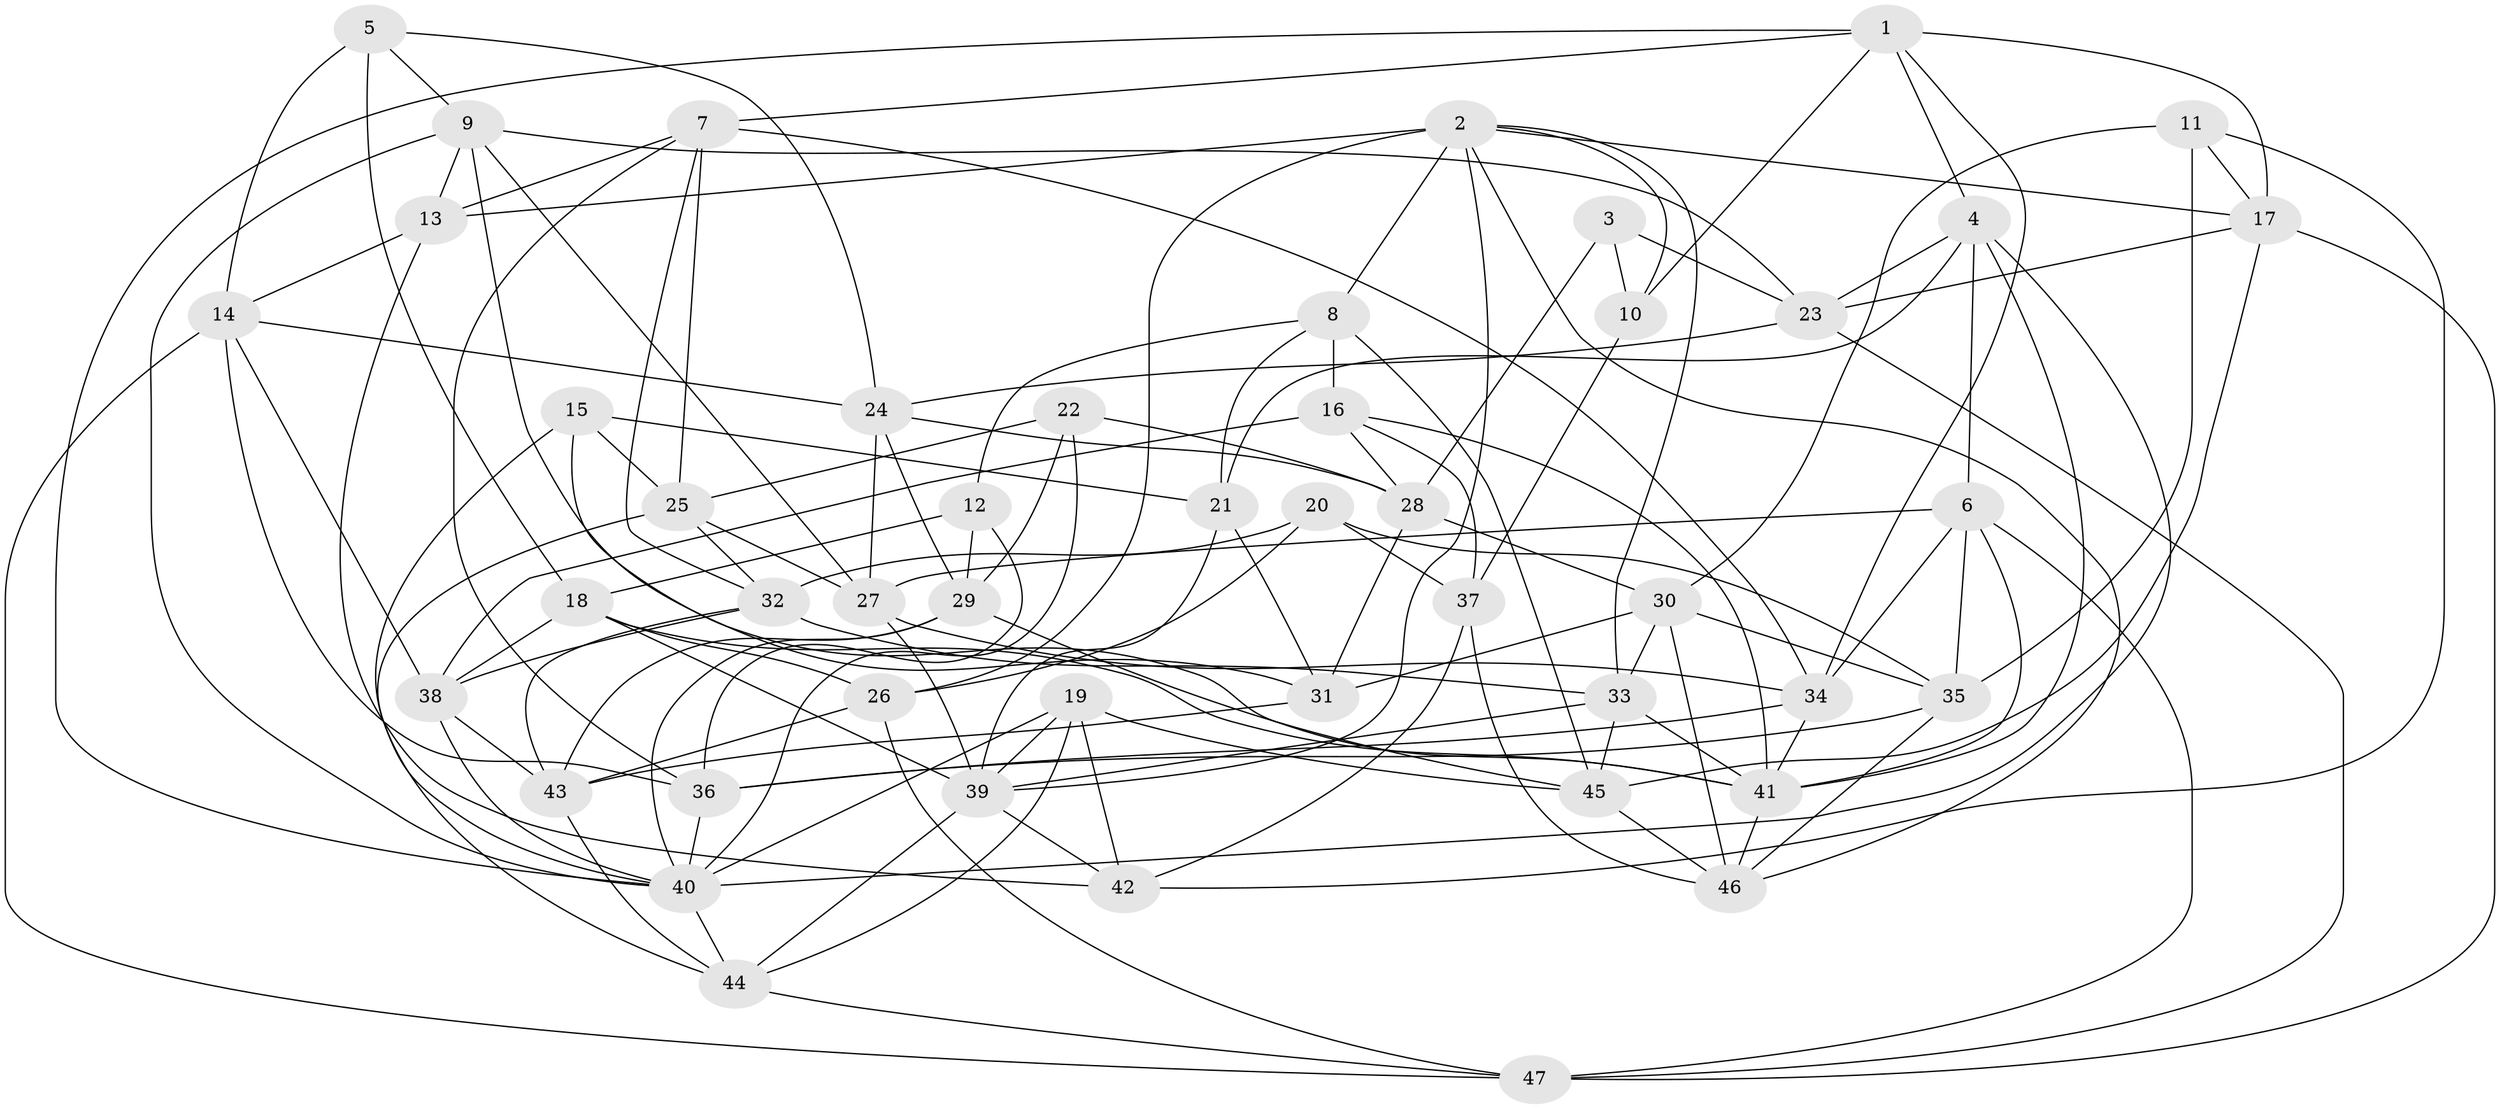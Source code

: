 // original degree distribution, {4: 1.0}
// Generated by graph-tools (version 1.1) at 2025/27/03/09/25 03:27:00]
// undirected, 47 vertices, 133 edges
graph export_dot {
graph [start="1"]
  node [color=gray90,style=filled];
  1;
  2;
  3;
  4;
  5;
  6;
  7;
  8;
  9;
  10;
  11;
  12;
  13;
  14;
  15;
  16;
  17;
  18;
  19;
  20;
  21;
  22;
  23;
  24;
  25;
  26;
  27;
  28;
  29;
  30;
  31;
  32;
  33;
  34;
  35;
  36;
  37;
  38;
  39;
  40;
  41;
  42;
  43;
  44;
  45;
  46;
  47;
  1 -- 4 [weight=1.0];
  1 -- 7 [weight=1.0];
  1 -- 10 [weight=1.0];
  1 -- 17 [weight=1.0];
  1 -- 34 [weight=1.0];
  1 -- 40 [weight=1.0];
  2 -- 8 [weight=1.0];
  2 -- 10 [weight=1.0];
  2 -- 13 [weight=2.0];
  2 -- 17 [weight=1.0];
  2 -- 26 [weight=2.0];
  2 -- 33 [weight=1.0];
  2 -- 39 [weight=1.0];
  2 -- 46 [weight=1.0];
  3 -- 10 [weight=2.0];
  3 -- 23 [weight=1.0];
  3 -- 28 [weight=1.0];
  4 -- 6 [weight=1.0];
  4 -- 21 [weight=1.0];
  4 -- 23 [weight=1.0];
  4 -- 40 [weight=1.0];
  4 -- 41 [weight=1.0];
  5 -- 9 [weight=1.0];
  5 -- 14 [weight=1.0];
  5 -- 18 [weight=1.0];
  5 -- 24 [weight=1.0];
  6 -- 27 [weight=1.0];
  6 -- 34 [weight=1.0];
  6 -- 35 [weight=1.0];
  6 -- 41 [weight=1.0];
  6 -- 47 [weight=1.0];
  7 -- 13 [weight=1.0];
  7 -- 25 [weight=1.0];
  7 -- 32 [weight=1.0];
  7 -- 34 [weight=1.0];
  7 -- 36 [weight=1.0];
  8 -- 12 [weight=1.0];
  8 -- 16 [weight=2.0];
  8 -- 21 [weight=1.0];
  8 -- 45 [weight=1.0];
  9 -- 13 [weight=1.0];
  9 -- 23 [weight=1.0];
  9 -- 27 [weight=1.0];
  9 -- 31 [weight=1.0];
  9 -- 40 [weight=1.0];
  10 -- 37 [weight=2.0];
  11 -- 17 [weight=1.0];
  11 -- 30 [weight=1.0];
  11 -- 35 [weight=1.0];
  11 -- 42 [weight=1.0];
  12 -- 18 [weight=1.0];
  12 -- 29 [weight=1.0];
  12 -- 36 [weight=1.0];
  13 -- 14 [weight=1.0];
  13 -- 42 [weight=1.0];
  14 -- 24 [weight=1.0];
  14 -- 36 [weight=1.0];
  14 -- 38 [weight=1.0];
  14 -- 47 [weight=1.0];
  15 -- 21 [weight=1.0];
  15 -- 25 [weight=1.0];
  15 -- 40 [weight=1.0];
  15 -- 41 [weight=1.0];
  16 -- 28 [weight=1.0];
  16 -- 37 [weight=1.0];
  16 -- 38 [weight=1.0];
  16 -- 41 [weight=1.0];
  17 -- 23 [weight=1.0];
  17 -- 45 [weight=1.0];
  17 -- 47 [weight=1.0];
  18 -- 26 [weight=1.0];
  18 -- 38 [weight=1.0];
  18 -- 39 [weight=1.0];
  18 -- 41 [weight=1.0];
  19 -- 39 [weight=1.0];
  19 -- 40 [weight=1.0];
  19 -- 42 [weight=2.0];
  19 -- 44 [weight=1.0];
  19 -- 45 [weight=1.0];
  20 -- 26 [weight=1.0];
  20 -- 32 [weight=1.0];
  20 -- 35 [weight=1.0];
  20 -- 37 [weight=1.0];
  21 -- 31 [weight=2.0];
  21 -- 39 [weight=1.0];
  22 -- 25 [weight=1.0];
  22 -- 28 [weight=1.0];
  22 -- 29 [weight=1.0];
  22 -- 40 [weight=1.0];
  23 -- 24 [weight=1.0];
  23 -- 47 [weight=1.0];
  24 -- 27 [weight=1.0];
  24 -- 28 [weight=1.0];
  24 -- 29 [weight=1.0];
  25 -- 27 [weight=1.0];
  25 -- 32 [weight=1.0];
  25 -- 44 [weight=1.0];
  26 -- 43 [weight=1.0];
  26 -- 47 [weight=1.0];
  27 -- 34 [weight=1.0];
  27 -- 39 [weight=1.0];
  28 -- 30 [weight=1.0];
  28 -- 31 [weight=1.0];
  29 -- 40 [weight=1.0];
  29 -- 43 [weight=1.0];
  29 -- 45 [weight=1.0];
  30 -- 31 [weight=1.0];
  30 -- 33 [weight=1.0];
  30 -- 35 [weight=1.0];
  30 -- 46 [weight=1.0];
  31 -- 43 [weight=1.0];
  32 -- 33 [weight=1.0];
  32 -- 38 [weight=1.0];
  32 -- 43 [weight=1.0];
  33 -- 39 [weight=1.0];
  33 -- 41 [weight=1.0];
  33 -- 45 [weight=1.0];
  34 -- 36 [weight=1.0];
  34 -- 41 [weight=1.0];
  35 -- 36 [weight=1.0];
  35 -- 46 [weight=1.0];
  36 -- 40 [weight=1.0];
  37 -- 42 [weight=1.0];
  37 -- 46 [weight=1.0];
  38 -- 40 [weight=1.0];
  38 -- 43 [weight=1.0];
  39 -- 42 [weight=1.0];
  39 -- 44 [weight=1.0];
  40 -- 44 [weight=1.0];
  41 -- 46 [weight=1.0];
  43 -- 44 [weight=1.0];
  44 -- 47 [weight=1.0];
  45 -- 46 [weight=1.0];
}
